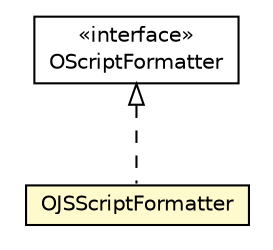 #!/usr/local/bin/dot
#
# Class diagram 
# Generated by UMLGraph version R5_6-24-gf6e263 (http://www.umlgraph.org/)
#

digraph G {
	edge [fontname="Helvetica",fontsize=10,labelfontname="Helvetica",labelfontsize=10];
	node [fontname="Helvetica",fontsize=10,shape=plaintext];
	nodesep=0.25;
	ranksep=0.5;
	// com.orientechnologies.orient.core.command.script.formatter.OScriptFormatter
	c2215573 [label=<<table title="com.orientechnologies.orient.core.command.script.formatter.OScriptFormatter" border="0" cellborder="1" cellspacing="0" cellpadding="2" port="p" href="./OScriptFormatter.html">
		<tr><td><table border="0" cellspacing="0" cellpadding="1">
<tr><td align="center" balign="center"> &#171;interface&#187; </td></tr>
<tr><td align="center" balign="center"> OScriptFormatter </td></tr>
		</table></td></tr>
		</table>>, URL="./OScriptFormatter.html", fontname="Helvetica", fontcolor="black", fontsize=10.0];
	// com.orientechnologies.orient.core.command.script.formatter.OJSScriptFormatter
	c2215577 [label=<<table title="com.orientechnologies.orient.core.command.script.formatter.OJSScriptFormatter" border="0" cellborder="1" cellspacing="0" cellpadding="2" port="p" bgcolor="lemonChiffon" href="./OJSScriptFormatter.html">
		<tr><td><table border="0" cellspacing="0" cellpadding="1">
<tr><td align="center" balign="center"> OJSScriptFormatter </td></tr>
		</table></td></tr>
		</table>>, URL="./OJSScriptFormatter.html", fontname="Helvetica", fontcolor="black", fontsize=10.0];
	//com.orientechnologies.orient.core.command.script.formatter.OJSScriptFormatter implements com.orientechnologies.orient.core.command.script.formatter.OScriptFormatter
	c2215573:p -> c2215577:p [dir=back,arrowtail=empty,style=dashed];
}

